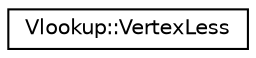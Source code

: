 digraph "Graphical Class Hierarchy"
{
  edge [fontname="Helvetica",fontsize="10",labelfontname="Helvetica",labelfontsize="10"];
  node [fontname="Helvetica",fontsize="10",shape=record];
  rankdir="LR";
  Node1 [label="Vlookup::VertexLess",height=0.2,width=0.4,color="black", fillcolor="white", style="filled",URL="$class_vlookup_1_1_vertex_less.html"];
}

